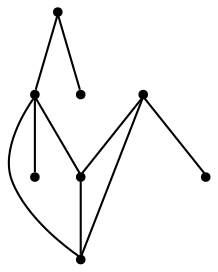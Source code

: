 graph {
  node [shape=point,comment="{\"directed\":false,\"doi\":\"10.1007/978-3-319-73915-1_1\",\"figure\":\"2 (2)\"}"]

  v0 [pos="1190.306344842594,390.58252421919383"]
  v1 [pos="1159.833662284449,456.6066342419343"]
  v2 [pos="1255.4500080605526,354.48440214815366"]
  v3 [pos="1259.849595298444,423.2683984910398"]
  v4 [pos="1126.4950179464504,423.2683984910398"]
  v5 [pos="1109.825695777451,339.9217678662253"]
  v6 [pos="1126.4950179464504,489.94486999282867"]
  v7 [pos="1059.8177610646626,389.929121492567"]

  v0 -- v1 [id="-1",pos="1190.306344842594,390.58252421919383 1159.833662284449,456.6066342419343 1159.833662284449,456.6066342419343 1159.833662284449,456.6066342419343"]
  v4 -- v3 [id="-3",pos="1126.4950179464504,423.2683984910398 1259.849595298444,423.2683984910398 1259.849595298444,423.2683984910398 1259.849595298444,423.2683984910398"]
  v6 -- v4 [id="-6",pos="1126.4950179464504,489.94486999282867 1126.4950179464504,423.2683984910398 1126.4950179464504,423.2683984910398 1126.4950179464504,423.2683984910398"]
  v6 -- v7 [id="-8",pos="1126.4950179464504,489.94486999282867 1059.8177610646626,389.929121492567 1059.8177610646626,389.929121492567 1059.8177610646626,389.929121492567"]
  v6 -- v3 [id="-10",pos="1126.4950179464504,489.94486999282867 1259.849595298444,423.2683984910398 1259.849595298444,423.2683984910398 1259.849595298444,423.2683984910398"]
  v1 -- v5 [id="-12",pos="1159.833662284449,456.6066342419343 1109.825695777451,339.9217678662253 1109.825695777451,339.9217678662253 1109.825695777451,339.9217678662253"]
  v1 -- v4 [id="-13",pos="1159.833662284449,456.6066342419343 1126.4950179464504,423.2683984910398 1126.4950179464504,423.2683984910398 1126.4950179464504,423.2683984910398"]
  v1 -- v3 [id="-14",pos="1159.833662284449,456.6066342419343 1259.849595298444,423.2683984910398 1259.849595298444,423.2683984910398 1259.849595298444,423.2683984910398"]
  v0 -- v2 [id="-15",pos="1190.306344842594,390.58252421919383 1255.4500080605526,354.48440214815366 1255.4500080605526,354.48440214815366 1255.4500080605526,354.48440214815366"]
}